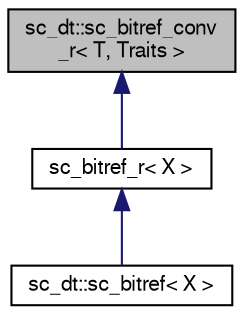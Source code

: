 digraph "sc_dt::sc_bitref_conv_r&lt; T, Traits &gt;"
{
  edge [fontname="FreeSans",fontsize="10",labelfontname="FreeSans",labelfontsize="10"];
  node [fontname="FreeSans",fontsize="10",shape=record];
  Node0 [label="sc_dt::sc_bitref_conv\l_r\< T, Traits \>",height=0.2,width=0.4,color="black", fillcolor="grey75", style="filled", fontcolor="black"];
  Node0 -> Node1 [dir="back",color="midnightblue",fontsize="10",style="solid",fontname="FreeSans"];
  Node1 [label="sc_bitref_r\< X \>",height=0.2,width=0.4,color="black", fillcolor="white", style="filled",URL="$a01396.html"];
  Node1 -> Node2 [dir="back",color="midnightblue",fontsize="10",style="solid",fontname="FreeSans"];
  Node2 [label="sc_dt::sc_bitref\< X \>",height=0.2,width=0.4,color="black", fillcolor="white", style="filled",URL="$a01400.html"];
}
